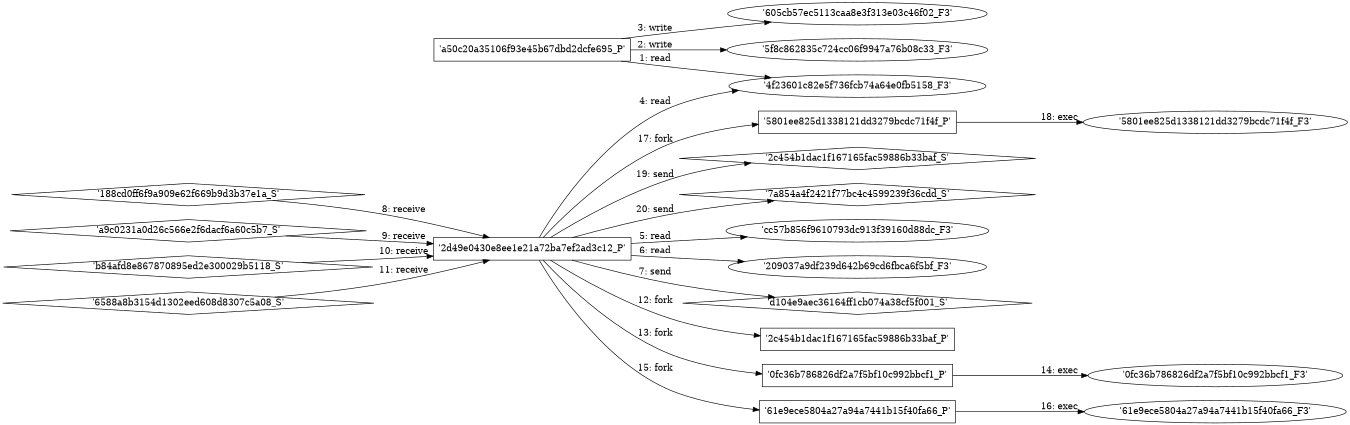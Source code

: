 digraph "D:\Learning\Paper\apt\基于CTI的攻击预警\Dataset\攻击图\ASGfromALLCTI\GlitchPOS New PoS malware for sale.dot" {
rankdir="LR"
size="9"
fixedsize="false"
splines="true"
nodesep=0.3
ranksep=0
fontsize=10
overlap="scalexy"
engine= "neato"
	"'4f23601c82e5f736fcb74a64e0fb5158_F3'" [node_type=file shape=ellipse]
	"'a50c20a35106f93e45b67dbd2dcfe695_P'" [node_type=Process shape=box]
	"'a50c20a35106f93e45b67dbd2dcfe695_P'" -> "'4f23601c82e5f736fcb74a64e0fb5158_F3'" [label="1: read"]
	"'5f8c862835c724cc06f9947a76b08c33_F3'" [node_type=file shape=ellipse]
	"'a50c20a35106f93e45b67dbd2dcfe695_P'" [node_type=Process shape=box]
	"'a50c20a35106f93e45b67dbd2dcfe695_P'" -> "'5f8c862835c724cc06f9947a76b08c33_F3'" [label="2: write"]
	"'605cb57ec5113caa8e3f313e03c46f02_F3'" [node_type=file shape=ellipse]
	"'a50c20a35106f93e45b67dbd2dcfe695_P'" [node_type=Process shape=box]
	"'a50c20a35106f93e45b67dbd2dcfe695_P'" -> "'605cb57ec5113caa8e3f313e03c46f02_F3'" [label="3: write"]
	"'4f23601c82e5f736fcb74a64e0fb5158_F3'" [node_type=file shape=ellipse]
	"'2d49e0430e8ee1e21a72ba7ef2ad3c12_P'" [node_type=Process shape=box]
	"'2d49e0430e8ee1e21a72ba7ef2ad3c12_P'" -> "'4f23601c82e5f736fcb74a64e0fb5158_F3'" [label="4: read"]
	"'cc57b856f9610793dc913f39160d88dc_F3'" [node_type=file shape=ellipse]
	"'2d49e0430e8ee1e21a72ba7ef2ad3c12_P'" [node_type=Process shape=box]
	"'2d49e0430e8ee1e21a72ba7ef2ad3c12_P'" -> "'cc57b856f9610793dc913f39160d88dc_F3'" [label="5: read"]
	"'209037a9df239d642b69cd6fbca6f5bf_F3'" [node_type=file shape=ellipse]
	"'2d49e0430e8ee1e21a72ba7ef2ad3c12_P'" [node_type=Process shape=box]
	"'2d49e0430e8ee1e21a72ba7ef2ad3c12_P'" -> "'209037a9df239d642b69cd6fbca6f5bf_F3'" [label="6: read"]
	"'d104e9aec36164ff1cb074a38cf5f001_S'" [node_type=Socket shape=diamond]
	"'2d49e0430e8ee1e21a72ba7ef2ad3c12_P'" [node_type=Process shape=box]
	"'2d49e0430e8ee1e21a72ba7ef2ad3c12_P'" -> "'d104e9aec36164ff1cb074a38cf5f001_S'" [label="7: send"]
	"'2d49e0430e8ee1e21a72ba7ef2ad3c12_P'" [node_type=Process shape=box]
	"'188cd0ff6f9a909e62f669b9d3b37e1a_S'" [node_type=Socket shape=diamond]
	"'188cd0ff6f9a909e62f669b9d3b37e1a_S'" -> "'2d49e0430e8ee1e21a72ba7ef2ad3c12_P'" [label="8: receive"]
	"'2d49e0430e8ee1e21a72ba7ef2ad3c12_P'" [node_type=Process shape=box]
	"'a9c0231a0d26c566e2f6dacf6a60c5b7_S'" [node_type=Socket shape=diamond]
	"'a9c0231a0d26c566e2f6dacf6a60c5b7_S'" -> "'2d49e0430e8ee1e21a72ba7ef2ad3c12_P'" [label="9: receive"]
	"'2d49e0430e8ee1e21a72ba7ef2ad3c12_P'" [node_type=Process shape=box]
	"'b84afd8e867870895ed2e300029b5118_S'" [node_type=Socket shape=diamond]
	"'b84afd8e867870895ed2e300029b5118_S'" -> "'2d49e0430e8ee1e21a72ba7ef2ad3c12_P'" [label="10: receive"]
	"'2d49e0430e8ee1e21a72ba7ef2ad3c12_P'" [node_type=Process shape=box]
	"'6588a8b3154d1302eed608d8307c5a08_S'" [node_type=Socket shape=diamond]
	"'6588a8b3154d1302eed608d8307c5a08_S'" -> "'2d49e0430e8ee1e21a72ba7ef2ad3c12_P'" [label="11: receive"]
	"'2d49e0430e8ee1e21a72ba7ef2ad3c12_P'" [node_type=Process shape=box]
	"'2c454b1dac1f167165fac59886b33baf_P'" [node_type=Process shape=box]
	"'2d49e0430e8ee1e21a72ba7ef2ad3c12_P'" -> "'2c454b1dac1f167165fac59886b33baf_P'" [label="12: fork"]
	"'2d49e0430e8ee1e21a72ba7ef2ad3c12_P'" [node_type=Process shape=box]
	"'0fc36b786826df2a7f5bf10c992bbcf1_P'" [node_type=Process shape=box]
	"'2d49e0430e8ee1e21a72ba7ef2ad3c12_P'" -> "'0fc36b786826df2a7f5bf10c992bbcf1_P'" [label="13: fork"]
	"'0fc36b786826df2a7f5bf10c992bbcf1_P'" [node_type=Process shape=box]
	"'0fc36b786826df2a7f5bf10c992bbcf1_F3'" [node_type=File shape=ellipse]
	"'0fc36b786826df2a7f5bf10c992bbcf1_P'" -> "'0fc36b786826df2a7f5bf10c992bbcf1_F3'" [label="14: exec"]
	"'2d49e0430e8ee1e21a72ba7ef2ad3c12_P'" [node_type=Process shape=box]
	"'61e9ece5804a27a94a7441b15f40fa66_P'" [node_type=Process shape=box]
	"'2d49e0430e8ee1e21a72ba7ef2ad3c12_P'" -> "'61e9ece5804a27a94a7441b15f40fa66_P'" [label="15: fork"]
	"'61e9ece5804a27a94a7441b15f40fa66_P'" [node_type=Process shape=box]
	"'61e9ece5804a27a94a7441b15f40fa66_F3'" [node_type=File shape=ellipse]
	"'61e9ece5804a27a94a7441b15f40fa66_P'" -> "'61e9ece5804a27a94a7441b15f40fa66_F3'" [label="16: exec"]
	"'2d49e0430e8ee1e21a72ba7ef2ad3c12_P'" [node_type=Process shape=box]
	"'5801ee825d1338121dd3279bcdc71f4f_P'" [node_type=Process shape=box]
	"'2d49e0430e8ee1e21a72ba7ef2ad3c12_P'" -> "'5801ee825d1338121dd3279bcdc71f4f_P'" [label="17: fork"]
	"'5801ee825d1338121dd3279bcdc71f4f_P'" [node_type=Process shape=box]
	"'5801ee825d1338121dd3279bcdc71f4f_F3'" [node_type=File shape=ellipse]
	"'5801ee825d1338121dd3279bcdc71f4f_P'" -> "'5801ee825d1338121dd3279bcdc71f4f_F3'" [label="18: exec"]
	"'2c454b1dac1f167165fac59886b33baf_S'" [node_type=Socket shape=diamond]
	"'2d49e0430e8ee1e21a72ba7ef2ad3c12_P'" [node_type=Process shape=box]
	"'2d49e0430e8ee1e21a72ba7ef2ad3c12_P'" -> "'2c454b1dac1f167165fac59886b33baf_S'" [label="19: send"]
	"'7a854a4f2421f77bc4c4599239f36cdd_S'" [node_type=Socket shape=diamond]
	"'2d49e0430e8ee1e21a72ba7ef2ad3c12_P'" [node_type=Process shape=box]
	"'2d49e0430e8ee1e21a72ba7ef2ad3c12_P'" -> "'7a854a4f2421f77bc4c4599239f36cdd_S'" [label="20: send"]
}
